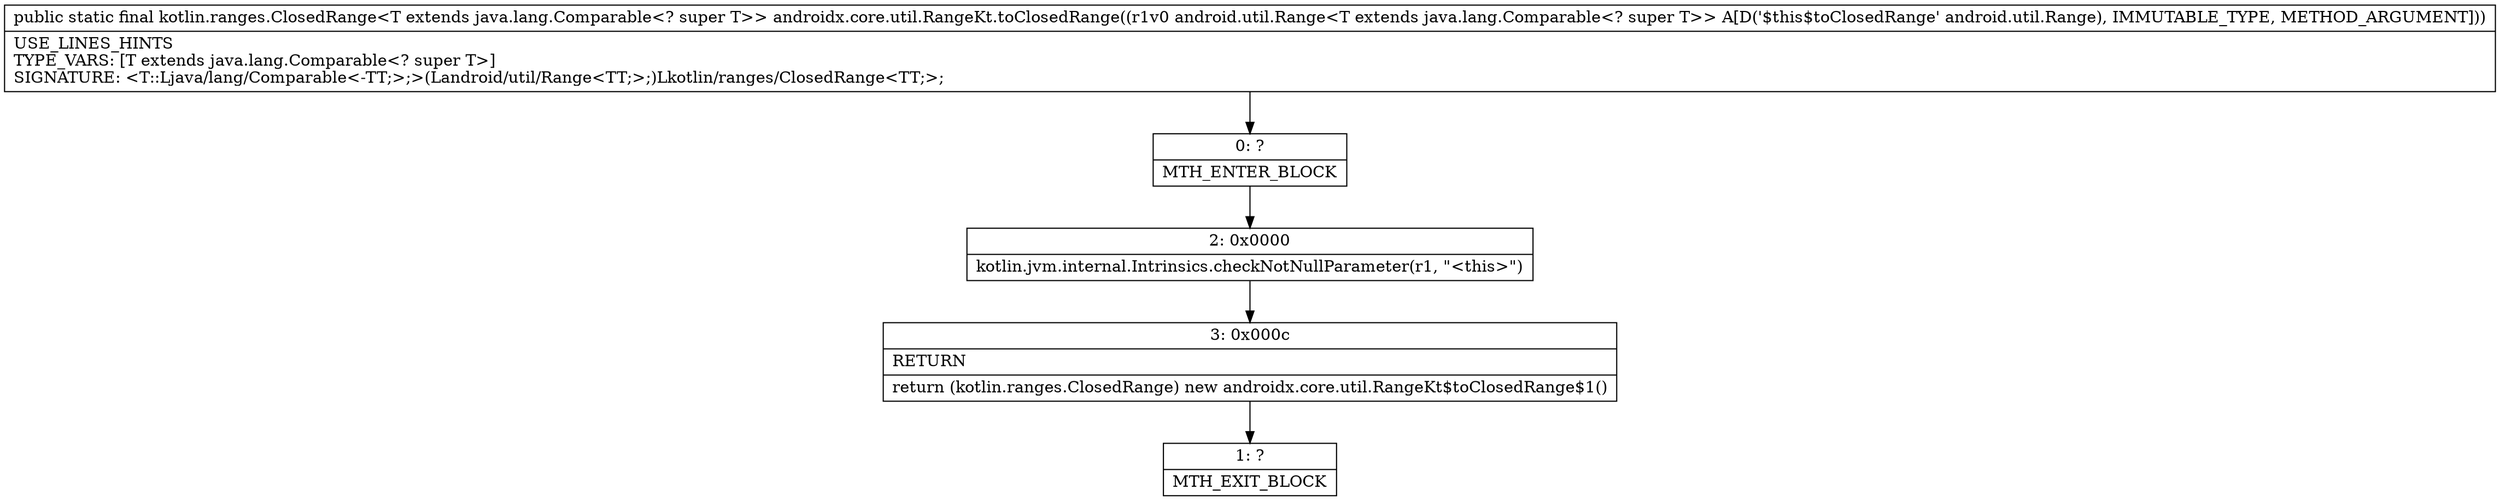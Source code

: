 digraph "CFG forandroidx.core.util.RangeKt.toClosedRange(Landroid\/util\/Range;)Lkotlin\/ranges\/ClosedRange;" {
Node_0 [shape=record,label="{0\:\ ?|MTH_ENTER_BLOCK\l}"];
Node_2 [shape=record,label="{2\:\ 0x0000|kotlin.jvm.internal.Intrinsics.checkNotNullParameter(r1, \"\<this\>\")\l}"];
Node_3 [shape=record,label="{3\:\ 0x000c|RETURN\l|return (kotlin.ranges.ClosedRange) new androidx.core.util.RangeKt$toClosedRange$1()\l}"];
Node_1 [shape=record,label="{1\:\ ?|MTH_EXIT_BLOCK\l}"];
MethodNode[shape=record,label="{public static final kotlin.ranges.ClosedRange\<T extends java.lang.Comparable\<? super T\>\> androidx.core.util.RangeKt.toClosedRange((r1v0 android.util.Range\<T extends java.lang.Comparable\<? super T\>\> A[D('$this$toClosedRange' android.util.Range), IMMUTABLE_TYPE, METHOD_ARGUMENT]))  | USE_LINES_HINTS\lTYPE_VARS: [T extends java.lang.Comparable\<? super T\>]\lSIGNATURE: \<T::Ljava\/lang\/Comparable\<\-TT;\>;\>(Landroid\/util\/Range\<TT;\>;)Lkotlin\/ranges\/ClosedRange\<TT;\>;\l}"];
MethodNode -> Node_0;Node_0 -> Node_2;
Node_2 -> Node_3;
Node_3 -> Node_1;
}

